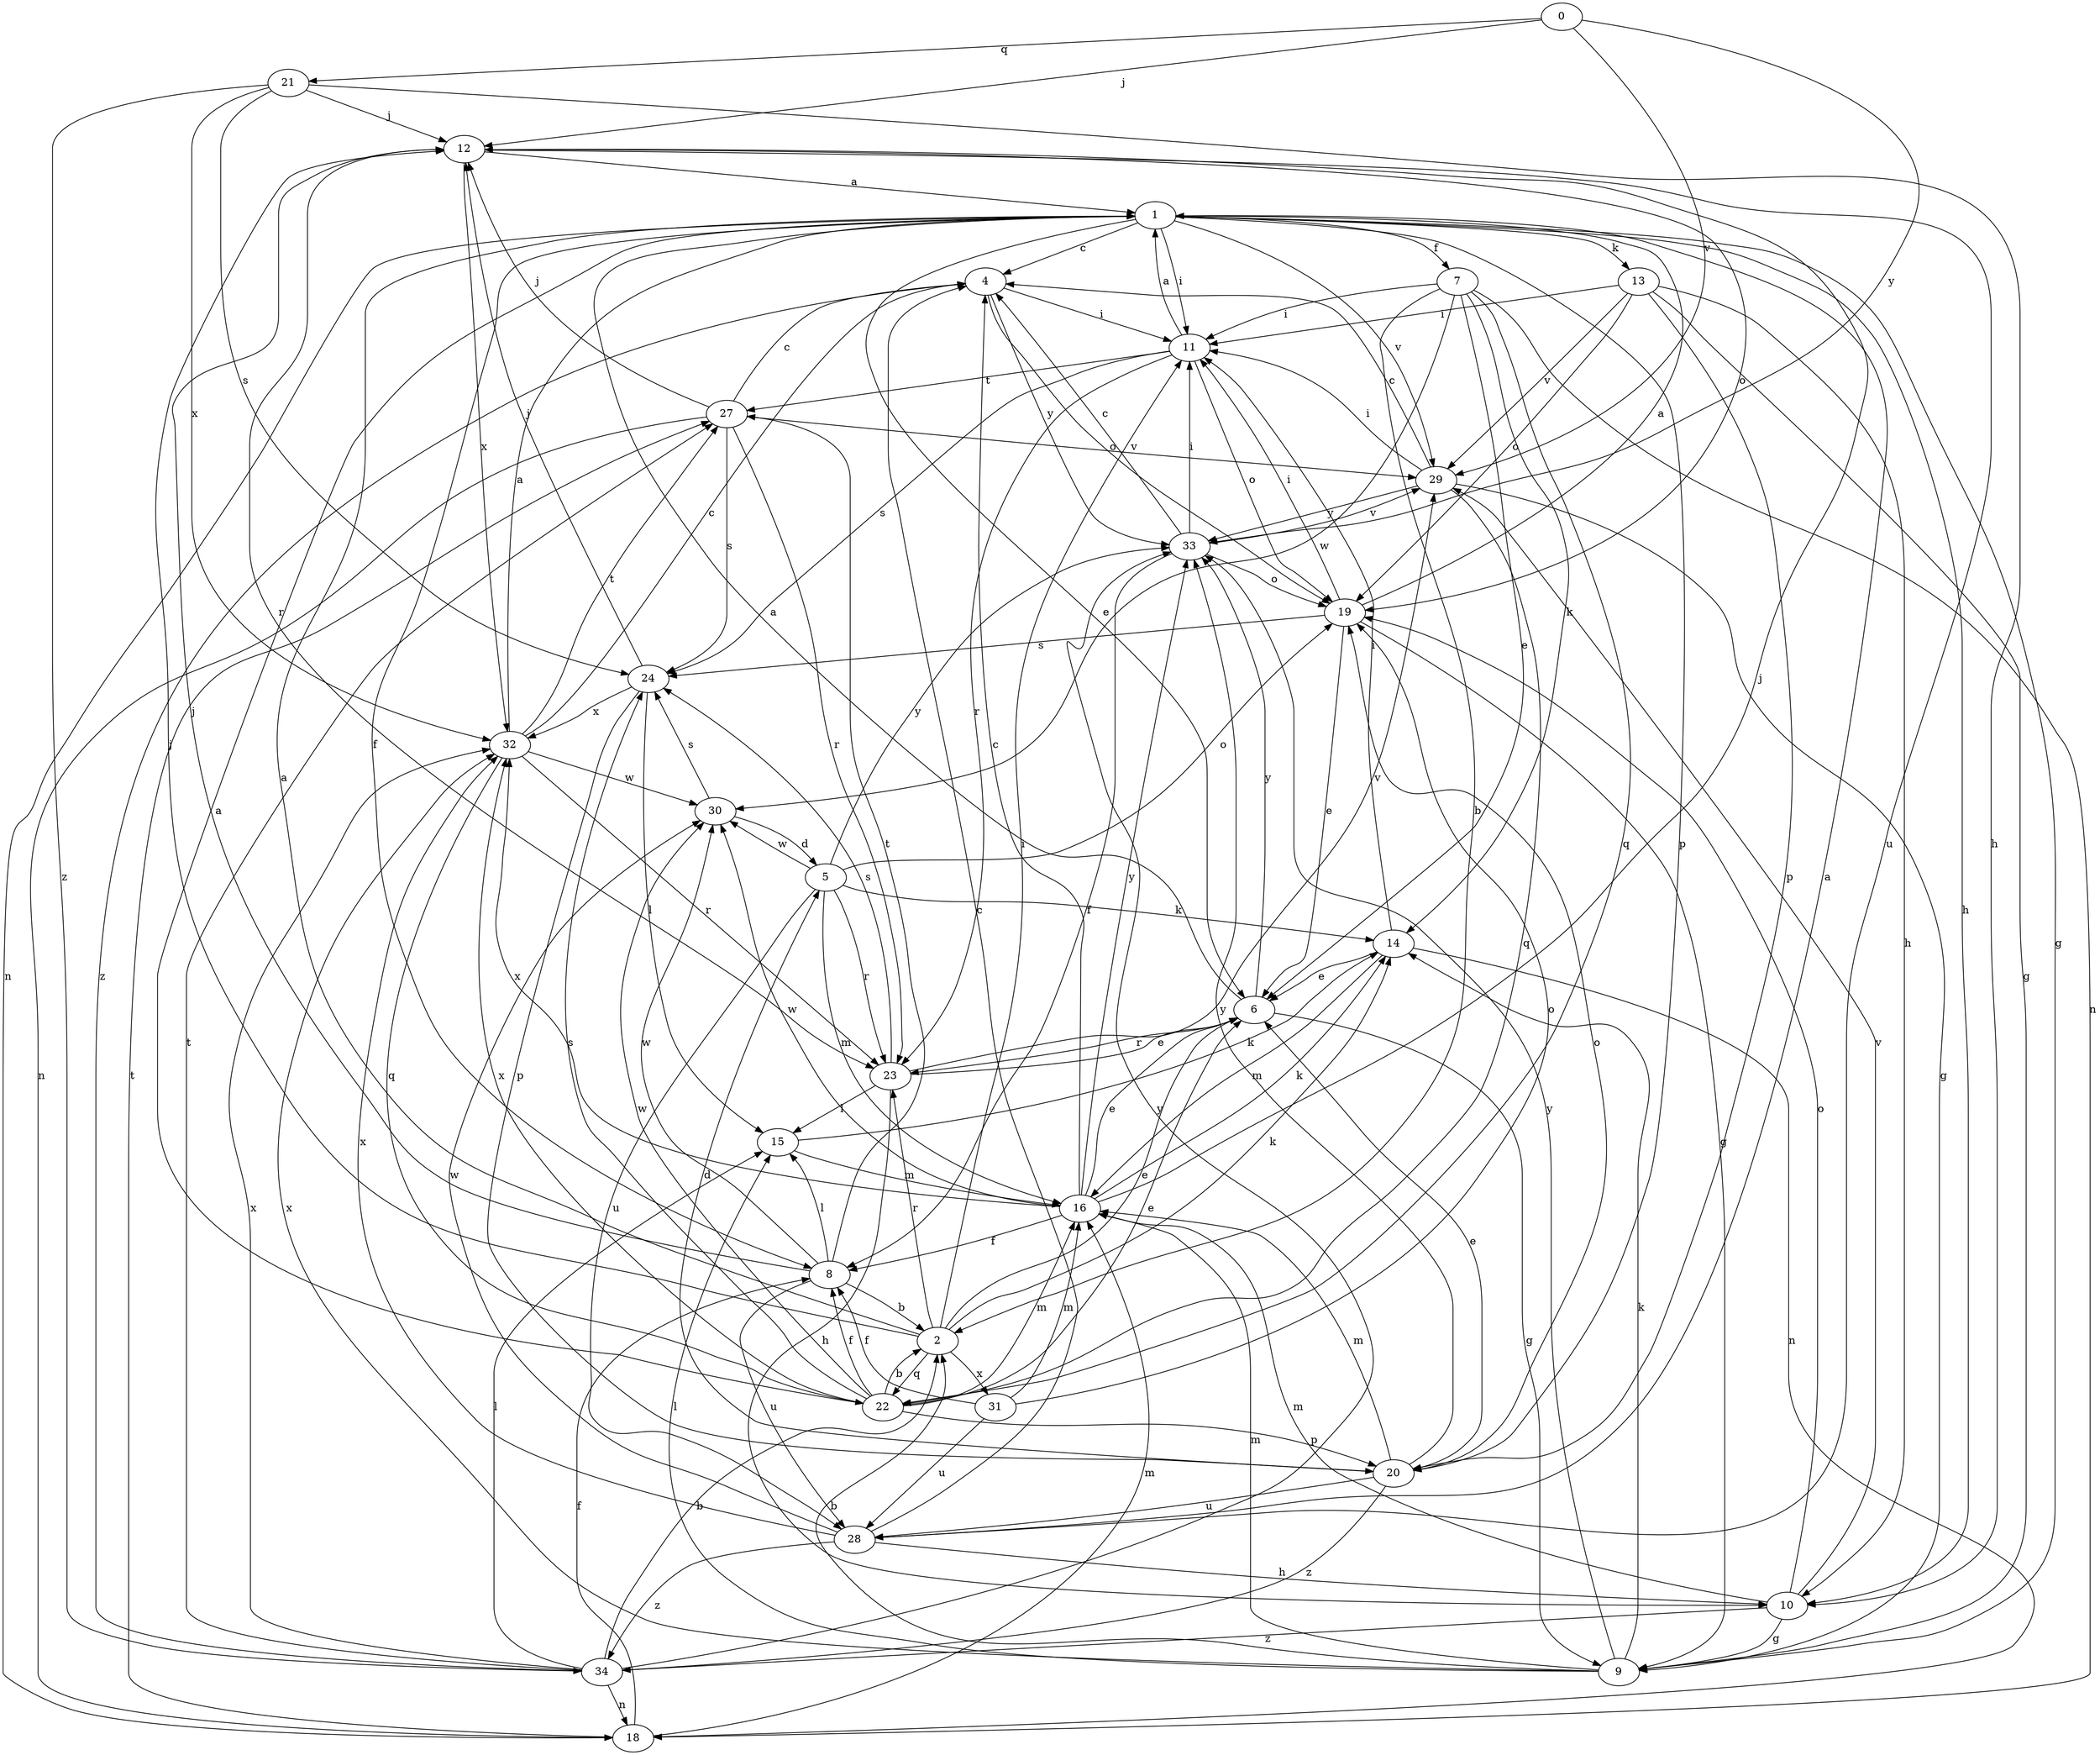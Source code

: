 strict digraph  {
0;
1;
2;
4;
5;
6;
7;
8;
9;
10;
11;
12;
13;
14;
15;
16;
18;
19;
20;
21;
22;
23;
24;
27;
28;
29;
30;
31;
32;
33;
34;
0 -> 12  [label=j];
0 -> 21  [label=q];
0 -> 29  [label=v];
0 -> 33  [label=y];
1 -> 4  [label=c];
1 -> 6  [label=e];
1 -> 7  [label=f];
1 -> 8  [label=f];
1 -> 9  [label=g];
1 -> 10  [label=h];
1 -> 11  [label=i];
1 -> 13  [label=k];
1 -> 18  [label=n];
1 -> 20  [label=p];
1 -> 29  [label=v];
2 -> 1  [label=a];
2 -> 6  [label=e];
2 -> 11  [label=i];
2 -> 12  [label=j];
2 -> 14  [label=k];
2 -> 22  [label=q];
2 -> 23  [label=r];
2 -> 31  [label=x];
4 -> 11  [label=i];
4 -> 19  [label=o];
4 -> 33  [label=y];
4 -> 34  [label=z];
5 -> 14  [label=k];
5 -> 16  [label=m];
5 -> 19  [label=o];
5 -> 23  [label=r];
5 -> 28  [label=u];
5 -> 30  [label=w];
5 -> 33  [label=y];
6 -> 1  [label=a];
6 -> 9  [label=g];
6 -> 23  [label=r];
6 -> 33  [label=y];
7 -> 2  [label=b];
7 -> 6  [label=e];
7 -> 11  [label=i];
7 -> 14  [label=k];
7 -> 18  [label=n];
7 -> 22  [label=q];
7 -> 30  [label=w];
8 -> 2  [label=b];
8 -> 12  [label=j];
8 -> 15  [label=l];
8 -> 27  [label=t];
8 -> 28  [label=u];
8 -> 30  [label=w];
9 -> 2  [label=b];
9 -> 14  [label=k];
9 -> 15  [label=l];
9 -> 16  [label=m];
9 -> 32  [label=x];
9 -> 33  [label=y];
10 -> 9  [label=g];
10 -> 16  [label=m];
10 -> 19  [label=o];
10 -> 29  [label=v];
10 -> 34  [label=z];
11 -> 1  [label=a];
11 -> 19  [label=o];
11 -> 23  [label=r];
11 -> 24  [label=s];
11 -> 27  [label=t];
12 -> 1  [label=a];
12 -> 19  [label=o];
12 -> 23  [label=r];
12 -> 28  [label=u];
12 -> 32  [label=x];
13 -> 9  [label=g];
13 -> 10  [label=h];
13 -> 11  [label=i];
13 -> 19  [label=o];
13 -> 20  [label=p];
13 -> 29  [label=v];
14 -> 6  [label=e];
14 -> 11  [label=i];
14 -> 16  [label=m];
14 -> 18  [label=n];
15 -> 14  [label=k];
15 -> 16  [label=m];
16 -> 4  [label=c];
16 -> 6  [label=e];
16 -> 8  [label=f];
16 -> 12  [label=j];
16 -> 14  [label=k];
16 -> 30  [label=w];
16 -> 32  [label=x];
16 -> 33  [label=y];
18 -> 8  [label=f];
18 -> 16  [label=m];
18 -> 27  [label=t];
19 -> 1  [label=a];
19 -> 6  [label=e];
19 -> 9  [label=g];
19 -> 11  [label=i];
19 -> 24  [label=s];
20 -> 5  [label=d];
20 -> 6  [label=e];
20 -> 16  [label=m];
20 -> 19  [label=o];
20 -> 28  [label=u];
20 -> 33  [label=y];
20 -> 34  [label=z];
21 -> 10  [label=h];
21 -> 12  [label=j];
21 -> 24  [label=s];
21 -> 32  [label=x];
21 -> 34  [label=z];
22 -> 1  [label=a];
22 -> 2  [label=b];
22 -> 6  [label=e];
22 -> 8  [label=f];
22 -> 16  [label=m];
22 -> 20  [label=p];
22 -> 24  [label=s];
22 -> 30  [label=w];
22 -> 32  [label=x];
23 -> 6  [label=e];
23 -> 10  [label=h];
23 -> 15  [label=l];
23 -> 24  [label=s];
23 -> 29  [label=v];
24 -> 12  [label=j];
24 -> 15  [label=l];
24 -> 20  [label=p];
24 -> 32  [label=x];
27 -> 4  [label=c];
27 -> 12  [label=j];
27 -> 18  [label=n];
27 -> 23  [label=r];
27 -> 24  [label=s];
27 -> 29  [label=v];
28 -> 1  [label=a];
28 -> 4  [label=c];
28 -> 10  [label=h];
28 -> 30  [label=w];
28 -> 32  [label=x];
28 -> 34  [label=z];
29 -> 4  [label=c];
29 -> 9  [label=g];
29 -> 11  [label=i];
29 -> 22  [label=q];
29 -> 33  [label=y];
30 -> 5  [label=d];
30 -> 24  [label=s];
31 -> 8  [label=f];
31 -> 16  [label=m];
31 -> 19  [label=o];
31 -> 28  [label=u];
32 -> 1  [label=a];
32 -> 4  [label=c];
32 -> 22  [label=q];
32 -> 23  [label=r];
32 -> 27  [label=t];
32 -> 30  [label=w];
33 -> 4  [label=c];
33 -> 8  [label=f];
33 -> 11  [label=i];
33 -> 19  [label=o];
33 -> 29  [label=v];
34 -> 2  [label=b];
34 -> 15  [label=l];
34 -> 18  [label=n];
34 -> 27  [label=t];
34 -> 32  [label=x];
34 -> 33  [label=y];
}
